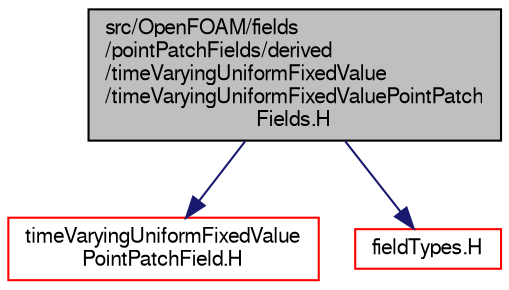 digraph "src/OpenFOAM/fields/pointPatchFields/derived/timeVaryingUniformFixedValue/timeVaryingUniformFixedValuePointPatchFields.H"
{
  bgcolor="transparent";
  edge [fontname="FreeSans",fontsize="10",labelfontname="FreeSans",labelfontsize="10"];
  node [fontname="FreeSans",fontsize="10",shape=record];
  Node0 [label="src/OpenFOAM/fields\l/pointPatchFields/derived\l/timeVaryingUniformFixedValue\l/timeVaryingUniformFixedValuePointPatch\lFields.H",height=0.2,width=0.4,color="black", fillcolor="grey75", style="filled", fontcolor="black"];
  Node0 -> Node1 [color="midnightblue",fontsize="10",style="solid",fontname="FreeSans"];
  Node1 [label="timeVaryingUniformFixedValue\lPointPatchField.H",height=0.2,width=0.4,color="red",URL="$a10115.html"];
  Node0 -> Node109 [color="midnightblue",fontsize="10",style="solid",fontname="FreeSans"];
  Node109 [label="fieldTypes.H",height=0.2,width=0.4,color="red",URL="$a09608.html",tooltip="Include the header files for all the primitive types that Fields are instantiated for..."];
}
